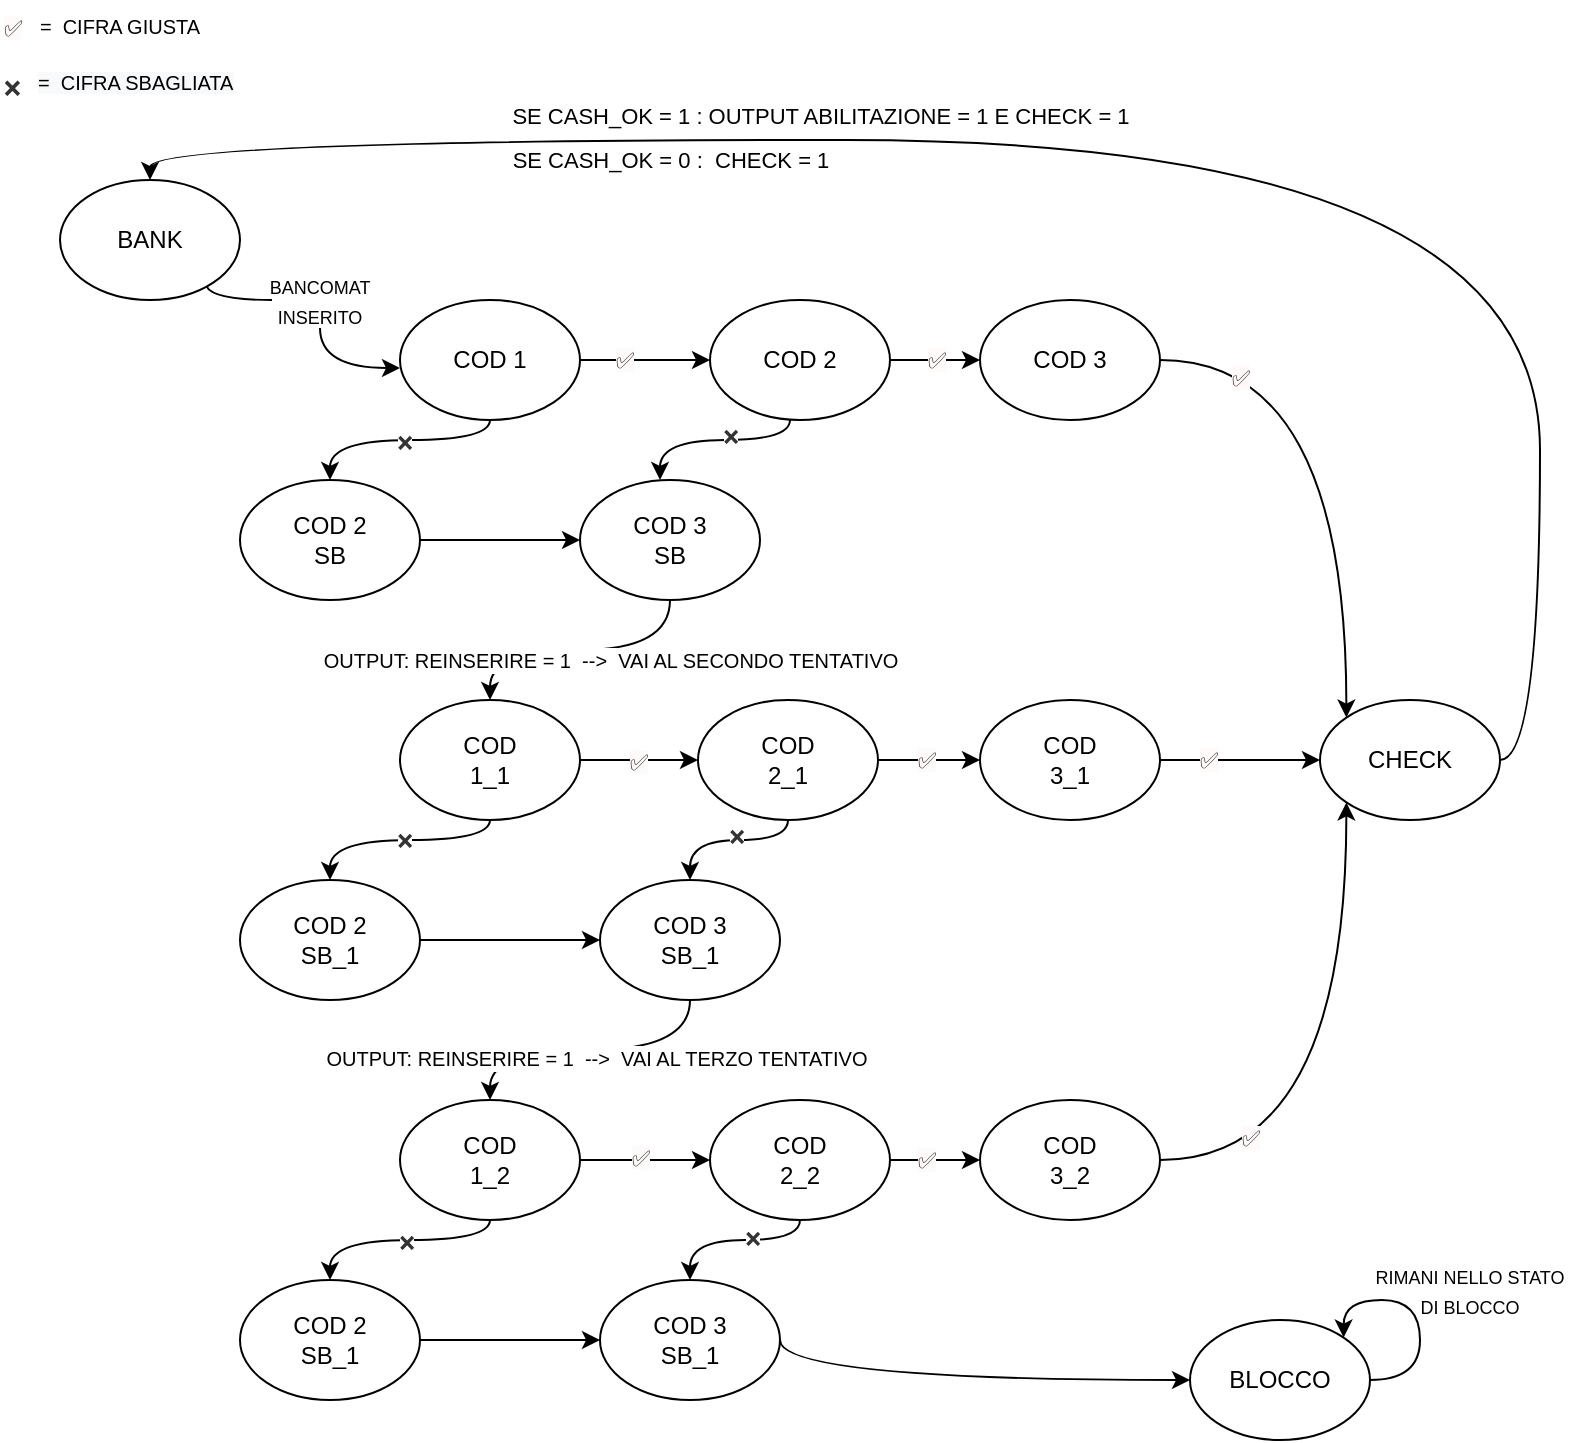 <mxfile version="14.2.6" type="device"><diagram id="0yZ-YUZgpK750cYROvgf" name="Page-1"><mxGraphModel dx="843" dy="612" grid="1" gridSize="10" guides="1" tooltips="1" connect="1" arrows="1" fold="1" page="1" pageScale="1" pageWidth="827" pageHeight="1169" math="0" shadow="0"><root><mxCell id="0"/><mxCell id="1" parent="0"/><mxCell id="kbid3-hmDvdeiAn9Rzj1-41" style="edgeStyle=orthogonalEdgeStyle;rounded=0;orthogonalLoop=1;jettySize=auto;html=1;entryX=0;entryY=0.5;entryDx=0;entryDy=0;curved=1;exitX=0.5;exitY=1;exitDx=0;exitDy=0;" parent="1" edge="1"><mxGeometry relative="1" as="geometry"><mxPoint x="180" y="174" as="sourcePoint"/><mxPoint x="220" y="194" as="targetPoint"/><Array as="points"><mxPoint x="180" y="194"/></Array></mxGeometry></mxCell><mxCell id="kbid3-hmDvdeiAn9Rzj1-95" style="edgeStyle=orthogonalEdgeStyle;curved=1;rounded=0;orthogonalLoop=1;jettySize=auto;html=1;exitX=1;exitY=1;exitDx=0;exitDy=0;entryX=0;entryY=0.5;entryDx=0;entryDy=0;startArrow=none;startFill=0;endArrow=none;endFill=0;" parent="1" edge="1"><mxGeometry relative="1" as="geometry"><mxPoint x="122.779" y="151.241" as="sourcePoint"/><mxPoint x="156" y="160" as="targetPoint"/><Array as="points"><mxPoint x="123" y="160"/></Array></mxGeometry></mxCell><mxCell id="kbid3-hmDvdeiAn9Rzj1-1" value="" style="ellipse;whiteSpace=wrap;html=1;" parent="1" vertex="1"><mxGeometry x="50" y="100" width="90" height="60" as="geometry"/></mxCell><mxCell id="kbid3-hmDvdeiAn9Rzj1-2" value="BANK" style="text;html=1;strokeColor=none;fillColor=none;align=center;verticalAlign=middle;whiteSpace=wrap;rounded=0;" parent="1" vertex="1"><mxGeometry x="75" y="120" width="40" height="20" as="geometry"/></mxCell><mxCell id="kbid3-hmDvdeiAn9Rzj1-44" style="edgeStyle=orthogonalEdgeStyle;curved=1;rounded=0;orthogonalLoop=1;jettySize=auto;html=1;exitX=1;exitY=0.5;exitDx=0;exitDy=0;entryX=0;entryY=0.5;entryDx=0;entryDy=0;" parent="1" source="kbid3-hmDvdeiAn9Rzj1-3" target="kbid3-hmDvdeiAn9Rzj1-5" edge="1"><mxGeometry relative="1" as="geometry"/></mxCell><mxCell id="AAlLzjHDT6UEufCtzLqD-7" value="&lt;span style=&quot;color: rgb(51, 51, 51); font-family: &amp;quot;apple color emoji&amp;quot;, &amp;quot;noto color emoji&amp;quot;, &amp;quot;segoe ui emoji&amp;quot;; font-size: 11px; background-color: rgb(255, 250, 250);&quot;&gt;✅&lt;/span&gt;" style="edgeLabel;html=1;align=center;verticalAlign=middle;resizable=0;points=[];fontSize=11;" parent="kbid3-hmDvdeiAn9Rzj1-44" vertex="1" connectable="0"><mxGeometry x="-0.318" relative="1" as="geometry"><mxPoint as="offset"/></mxGeometry></mxCell><mxCell id="kbid3-hmDvdeiAn9Rzj1-59" style="edgeStyle=orthogonalEdgeStyle;curved=1;rounded=0;orthogonalLoop=1;jettySize=auto;html=1;exitX=0.5;exitY=1;exitDx=0;exitDy=0;entryX=0.5;entryY=0;entryDx=0;entryDy=0;" parent="1" edge="1"><mxGeometry relative="1" as="geometry"><mxPoint x="265" y="220" as="sourcePoint"/><mxPoint x="185" y="250" as="targetPoint"/><Array as="points"><mxPoint x="265" y="230"/><mxPoint x="185" y="230"/></Array></mxGeometry></mxCell><mxCell id="kbid3-hmDvdeiAn9Rzj1-97" value="&lt;span style=&quot;color: rgb(51 , 51 , 51) ; font-family: &amp;#34;apple color emoji&amp;#34; , &amp;#34;noto color emoji&amp;#34; , &amp;#34;segoe ui emoji&amp;#34;&quot;&gt;&lt;font style=&quot;font-size: 10px&quot;&gt;❌&lt;/font&gt;&lt;/span&gt;" style="edgeLabel;html=1;align=center;verticalAlign=middle;resizable=0;points=[];" parent="kbid3-hmDvdeiAn9Rzj1-59" vertex="1" connectable="0"><mxGeometry x="-0.036" y="1" relative="1" as="geometry"><mxPoint as="offset"/></mxGeometry></mxCell><mxCell id="kbid3-hmDvdeiAn9Rzj1-3" value="" style="ellipse;whiteSpace=wrap;html=1;" parent="1" vertex="1"><mxGeometry x="220" y="160" width="90" height="60" as="geometry"/></mxCell><mxCell id="kbid3-hmDvdeiAn9Rzj1-4" value="COD 1" style="text;html=1;strokeColor=none;fillColor=none;align=center;verticalAlign=middle;whiteSpace=wrap;rounded=0;" parent="1" vertex="1"><mxGeometry x="245" y="180" width="40" height="20" as="geometry"/></mxCell><mxCell id="kbid3-hmDvdeiAn9Rzj1-45" style="edgeStyle=orthogonalEdgeStyle;curved=1;rounded=0;orthogonalLoop=1;jettySize=auto;html=1;entryX=0;entryY=0.5;entryDx=0;entryDy=0;" parent="1" source="kbid3-hmDvdeiAn9Rzj1-5" target="kbid3-hmDvdeiAn9Rzj1-7" edge="1"><mxGeometry relative="1" as="geometry"/></mxCell><mxCell id="AAlLzjHDT6UEufCtzLqD-8" value="&lt;span style=&quot;color: rgb(51 , 51 , 51) ; font-family: &amp;#34;apple color emoji&amp;#34; , &amp;#34;noto color emoji&amp;#34; , &amp;#34;segoe ui emoji&amp;#34; ; background-color: rgb(255 , 250 , 250)&quot;&gt;&lt;font style=&quot;font-size: 11px&quot;&gt;✅&lt;/font&gt;&lt;/span&gt;" style="edgeLabel;html=1;align=center;verticalAlign=middle;resizable=0;points=[];fontSize=11;" parent="kbid3-hmDvdeiAn9Rzj1-45" vertex="1" connectable="0"><mxGeometry x="0.022" relative="1" as="geometry"><mxPoint as="offset"/></mxGeometry></mxCell><mxCell id="AAlLzjHDT6UEufCtzLqD-11" style="edgeStyle=orthogonalEdgeStyle;rounded=0;orthogonalLoop=1;jettySize=auto;html=1;exitX=0.5;exitY=1;exitDx=0;exitDy=0;fontSize=11;curved=1;" parent="1" edge="1"><mxGeometry relative="1" as="geometry"><mxPoint x="415" y="220" as="sourcePoint"/><mxPoint x="350" y="250" as="targetPoint"/><Array as="points"><mxPoint x="415" y="230"/><mxPoint x="350" y="230"/></Array></mxGeometry></mxCell><mxCell id="AAlLzjHDT6UEufCtzLqD-12" value="&lt;span style=&quot;color: rgba(0 , 0 , 0 , 0) ; font-family: monospace ; font-size: 0px ; background-color: rgb(248 , 249 , 250)&quot;&gt;%3CmxGraphModel%3E%3Croot%3E%3CmxCell%20id%3D%220%22%2F%3E%3CmxCell%20id%3D%221%22%20parent%3D%220%22%2F%3E%3CmxCell%20id%3D%222%22%20value%3D%22%26lt%3Bspan%20style%3D%26quot%3Bcolor%3A%20rgb(51%20%2C%2051%20%2C%2051)%20%3B%20font-family%3A%20%26amp%3B%2334%3Bapple%20color%20emoji%26amp%3B%2334%3B%20%2C%20%26amp%3B%2334%3Bnoto%20color%20emoji%26amp%3B%2334%3B%20%2C%20%26amp%3B%2334%3Bsegoe%20ui%20emoji%26amp%3B%2334%3B%26quot%3B%26gt%3B%26lt%3Bfont%20style%3D%26quot%3Bfont-size%3A%2011px%26quot%3B%26gt%3B%E2%9D%8C%26lt%3B%2Ffont%26gt%3B%26lt%3B%2Fspan%26gt%3B%22%20style%3D%22edgeLabel%3Bhtml%3D1%3Balign%3Dcenter%3BverticalAlign%3Dmiddle%3Bresizable%3D0%3Bpoints%3D%5B%5D%3B%22%20vertex%3D%221%22%20connectable%3D%220%22%20parent%3D%221%22%3E%3CmxGeometry%20x%3D%22413.999%22%20y%3D%22250.0%22%20as%3D%22geometry%22%2F%3E%3C%2FmxCell%3E%3C%2Froot%3E%3C%2FmxGraphModel%3E&lt;/span&gt;" style="edgeLabel;html=1;align=center;verticalAlign=middle;resizable=0;points=[];fontSize=11;" parent="AAlLzjHDT6UEufCtzLqD-11" vertex="1" connectable="0"><mxGeometry x="0.038" relative="1" as="geometry"><mxPoint as="offset"/></mxGeometry></mxCell><mxCell id="AAlLzjHDT6UEufCtzLqD-13" value="&lt;span style=&quot;color: rgb(51 , 51 , 51) ; font-family: &amp;#34;apple color emoji&amp;#34; , &amp;#34;noto color emoji&amp;#34; , &amp;#34;segoe ui emoji&amp;#34;&quot;&gt;&lt;font style=&quot;font-size: 10px&quot;&gt;❌&lt;/font&gt;&lt;/span&gt;" style="edgeLabel;html=1;align=center;verticalAlign=middle;resizable=0;points=[];fontSize=11;" parent="AAlLzjHDT6UEufCtzLqD-11" vertex="1" connectable="0"><mxGeometry x="-0.154" y="-2" relative="1" as="geometry"><mxPoint as="offset"/></mxGeometry></mxCell><mxCell id="kbid3-hmDvdeiAn9Rzj1-5" value="" style="ellipse;whiteSpace=wrap;html=1;" parent="1" vertex="1"><mxGeometry x="375" y="160" width="90" height="60" as="geometry"/></mxCell><mxCell id="kbid3-hmDvdeiAn9Rzj1-6" value="COD 2" style="text;html=1;strokeColor=none;fillColor=none;align=center;verticalAlign=middle;whiteSpace=wrap;rounded=0;" parent="1" vertex="1"><mxGeometry x="400" y="180" width="40" height="20" as="geometry"/></mxCell><mxCell id="kbid3-hmDvdeiAn9Rzj1-46" style="edgeStyle=orthogonalEdgeStyle;curved=1;rounded=0;orthogonalLoop=1;jettySize=auto;html=1;exitX=1;exitY=0.5;exitDx=0;exitDy=0;entryX=0;entryY=0;entryDx=0;entryDy=0;" parent="1" source="kbid3-hmDvdeiAn9Rzj1-7" target="kbid3-hmDvdeiAn9Rzj1-23" edge="1"><mxGeometry relative="1" as="geometry"/></mxCell><mxCell id="YafbedvJk_3AV-2E7vGL-15" value="&lt;span style=&quot;color: rgb(51 , 51 , 51) ; font-family: &amp;#34;apple color emoji&amp;#34; , &amp;#34;noto color emoji&amp;#34; , &amp;#34;segoe ui emoji&amp;#34; ; background-color: rgb(255 , 250 , 250)&quot;&gt;✅&lt;/span&gt;" style="edgeLabel;html=1;align=center;verticalAlign=middle;resizable=0;points=[];" vertex="1" connectable="0" parent="kbid3-hmDvdeiAn9Rzj1-46"><mxGeometry x="-0.71" y="-9" relative="1" as="geometry"><mxPoint as="offset"/></mxGeometry></mxCell><mxCell id="kbid3-hmDvdeiAn9Rzj1-7" value="" style="ellipse;whiteSpace=wrap;html=1;" parent="1" vertex="1"><mxGeometry x="510" y="160" width="90" height="60" as="geometry"/></mxCell><mxCell id="kbid3-hmDvdeiAn9Rzj1-8" value="COD 3" style="text;html=1;strokeColor=none;fillColor=none;align=center;verticalAlign=middle;whiteSpace=wrap;rounded=0;" parent="1" vertex="1"><mxGeometry x="535" y="180" width="40" height="20" as="geometry"/></mxCell><mxCell id="kbid3-hmDvdeiAn9Rzj1-56" style="edgeStyle=orthogonalEdgeStyle;curved=1;rounded=0;orthogonalLoop=1;jettySize=auto;html=1;exitX=1;exitY=0.5;exitDx=0;exitDy=0;" parent="1" source="kbid3-hmDvdeiAn9Rzj1-9" target="kbid3-hmDvdeiAn9Rzj1-15" edge="1"><mxGeometry relative="1" as="geometry"><Array as="points"><mxPoint x="230" y="280"/></Array></mxGeometry></mxCell><mxCell id="kbid3-hmDvdeiAn9Rzj1-9" value="" style="ellipse;whiteSpace=wrap;html=1;" parent="1" vertex="1"><mxGeometry x="140" y="250" width="90" height="60" as="geometry"/></mxCell><mxCell id="kbid3-hmDvdeiAn9Rzj1-10" value="COD 2 SB" style="text;html=1;strokeColor=none;fillColor=none;align=center;verticalAlign=middle;whiteSpace=wrap;rounded=0;" parent="1" vertex="1"><mxGeometry x="165" y="270" width="40" height="20" as="geometry"/></mxCell><mxCell id="kbid3-hmDvdeiAn9Rzj1-58" style="edgeStyle=orthogonalEdgeStyle;curved=1;rounded=0;orthogonalLoop=1;jettySize=auto;html=1;exitX=0.5;exitY=1;exitDx=0;exitDy=0;entryX=0.5;entryY=0;entryDx=0;entryDy=0;" parent="1" source="kbid3-hmDvdeiAn9Rzj1-15" target="kbid3-hmDvdeiAn9Rzj1-17" edge="1"><mxGeometry relative="1" as="geometry"/></mxCell><mxCell id="kbid3-hmDvdeiAn9Rzj1-98" value="&lt;font style=&quot;font-size: 10px&quot;&gt;&lt;font style=&quot;font-size: 10px&quot;&gt;OUTPUT: REINSERIRE = 1 &amp;nbsp;--&amp;gt; &lt;/font&gt;&lt;font style=&quot;font-size: 10px&quot;&gt;&amp;nbsp;VAI AL SECONDO TENTATIVO&lt;/font&gt;&lt;/font&gt;" style="edgeLabel;html=1;align=center;verticalAlign=middle;resizable=0;points=[];" parent="kbid3-hmDvdeiAn9Rzj1-58" vertex="1" connectable="0"><mxGeometry x="-0.209" y="-1" relative="1" as="geometry"><mxPoint y="6" as="offset"/></mxGeometry></mxCell><mxCell id="kbid3-hmDvdeiAn9Rzj1-15" value="" style="ellipse;whiteSpace=wrap;html=1;" parent="1" vertex="1"><mxGeometry x="310" y="250" width="90" height="60" as="geometry"/></mxCell><mxCell id="kbid3-hmDvdeiAn9Rzj1-16" value="COD 3 SB" style="text;html=1;strokeColor=none;fillColor=none;align=center;verticalAlign=middle;whiteSpace=wrap;rounded=0;" parent="1" vertex="1"><mxGeometry x="335" y="270" width="40" height="20" as="geometry"/></mxCell><mxCell id="kbid3-hmDvdeiAn9Rzj1-60" style="edgeStyle=orthogonalEdgeStyle;curved=1;rounded=0;orthogonalLoop=1;jettySize=auto;html=1;exitX=1;exitY=0.5;exitDx=0;exitDy=0;entryX=0;entryY=0.5;entryDx=0;entryDy=0;" parent="1" source="kbid3-hmDvdeiAn9Rzj1-17" target="kbid3-hmDvdeiAn9Rzj1-19" edge="1"><mxGeometry relative="1" as="geometry"/></mxCell><mxCell id="AAlLzjHDT6UEufCtzLqD-14" value="&lt;span style=&quot;color: rgb(51 , 51 , 51) ; font-family: &amp;#34;apple color emoji&amp;#34; , &amp;#34;noto color emoji&amp;#34; , &amp;#34;segoe ui emoji&amp;#34; ; background-color: rgb(255 , 250 , 250)&quot;&gt;✅&lt;/span&gt;" style="edgeLabel;html=1;align=center;verticalAlign=middle;resizable=0;points=[];fontSize=11;" parent="kbid3-hmDvdeiAn9Rzj1-60" vertex="1" connectable="0"><mxGeometry x="0.052" y="-1" relative="1" as="geometry"><mxPoint x="-2" as="offset"/></mxGeometry></mxCell><mxCell id="kbid3-hmDvdeiAn9Rzj1-63" style="edgeStyle=orthogonalEdgeStyle;curved=1;rounded=0;orthogonalLoop=1;jettySize=auto;html=1;exitX=0.5;exitY=1;exitDx=0;exitDy=0;" parent="1" source="kbid3-hmDvdeiAn9Rzj1-17" target="kbid3-hmDvdeiAn9Rzj1-25" edge="1"><mxGeometry relative="1" as="geometry"><Array as="points"><mxPoint x="265" y="430"/><mxPoint x="185" y="430"/></Array></mxGeometry></mxCell><mxCell id="AAlLzjHDT6UEufCtzLqD-20" value="&lt;span style=&quot;color: rgba(0 , 0 , 0 , 0) ; font-family: monospace ; font-size: 0px ; background-color: rgb(248 , 249 , 250)&quot;&gt;%3CmxGraphModel%3E%3Croot%3E%3CmxCell%20id%3D%220%22%2F%3E%3CmxCell%20id%3D%221%22%20parent%3D%220%22%2F%3E%3CmxCell%20id%3D%222%22%20value%3D%22%26lt%3Bspan%20style%3D%26quot%3Bcolor%3A%20rgb(51%20%2C%2051%20%2C%2051)%20%3B%20font-family%3A%20%26amp%3B%2334%3Bapple%20color%20emoji%26amp%3B%2334%3B%20%2C%20%26amp%3B%2334%3Bnoto%20color%20emoji%26amp%3B%2334%3B%20%2C%20%26amp%3B%2334%3Bsegoe%20ui%20emoji%26amp%3B%2334%3B%26quot%3B%26gt%3B%26lt%3Bfont%20style%3D%26quot%3Bfont-size%3A%2011px%26quot%3B%26gt%3B%E2%9D%8C%26lt%3B%2Ffont%26gt%3B%26lt%3B%2Fspan%26gt%3B%22%20style%3D%22edgeLabel%3Bhtml%3D1%3Balign%3Dcenter%3BverticalAlign%3Dmiddle%3Bresizable%3D0%3Bpoints%3D%5B%5D%3B%22%20vertex%3D%221%22%20connectable%3D%220%22%20parent%3D%221%22%3E%3CmxGeometry%20x%3D%22222.177%22%20y%3D%22231.059%22%20as%3D%22geometry%22%2F%3E%3C%2FmxCell%3E%3C%2Froot%3E%3C%2FmxGraphModel%3E&lt;/span&gt;" style="edgeLabel;html=1;align=center;verticalAlign=middle;resizable=0;points=[];fontSize=11;" parent="kbid3-hmDvdeiAn9Rzj1-63" vertex="1" connectable="0"><mxGeometry x="0.09" y="-3" relative="1" as="geometry"><mxPoint as="offset"/></mxGeometry></mxCell><mxCell id="AAlLzjHDT6UEufCtzLqD-21" value="&lt;span style=&quot;color: rgb(51 , 51 , 51) ; font-family: &amp;#34;apple color emoji&amp;#34; , &amp;#34;noto color emoji&amp;#34; , &amp;#34;segoe ui emoji&amp;#34;&quot;&gt;&lt;font style=&quot;font-size: 10px&quot;&gt;❌&lt;/font&gt;&lt;/span&gt;" style="edgeLabel;html=1;align=center;verticalAlign=middle;resizable=0;points=[];fontSize=11;" parent="kbid3-hmDvdeiAn9Rzj1-63" vertex="1" connectable="0"><mxGeometry x="-0.038" relative="1" as="geometry"><mxPoint as="offset"/></mxGeometry></mxCell><mxCell id="kbid3-hmDvdeiAn9Rzj1-17" value="" style="ellipse;whiteSpace=wrap;html=1;" parent="1" vertex="1"><mxGeometry x="220" y="360" width="90" height="60" as="geometry"/></mxCell><mxCell id="kbid3-hmDvdeiAn9Rzj1-18" value="COD 1_1" style="text;html=1;strokeColor=none;fillColor=none;align=center;verticalAlign=middle;whiteSpace=wrap;rounded=0;" parent="1" vertex="1"><mxGeometry x="245" y="380" width="40" height="20" as="geometry"/></mxCell><mxCell id="kbid3-hmDvdeiAn9Rzj1-61" style="edgeStyle=orthogonalEdgeStyle;curved=1;rounded=0;orthogonalLoop=1;jettySize=auto;html=1;exitX=1;exitY=0.5;exitDx=0;exitDy=0;entryX=0;entryY=0.5;entryDx=0;entryDy=0;" parent="1" source="kbid3-hmDvdeiAn9Rzj1-19" target="kbid3-hmDvdeiAn9Rzj1-21" edge="1"><mxGeometry relative="1" as="geometry"/></mxCell><mxCell id="AAlLzjHDT6UEufCtzLqD-15" value="&lt;span style=&quot;color: rgb(51 , 51 , 51) ; font-family: &amp;#34;apple color emoji&amp;#34; , &amp;#34;noto color emoji&amp;#34; , &amp;#34;segoe ui emoji&amp;#34; ; background-color: rgb(255 , 250 , 250)&quot;&gt;✅&lt;/span&gt;" style="edgeLabel;html=1;align=center;verticalAlign=middle;resizable=0;points=[];fontSize=11;" parent="kbid3-hmDvdeiAn9Rzj1-61" vertex="1" connectable="0"><mxGeometry x="-0.055" y="-3" relative="1" as="geometry"><mxPoint y="-3" as="offset"/></mxGeometry></mxCell><mxCell id="kbid3-hmDvdeiAn9Rzj1-65" style="edgeStyle=orthogonalEdgeStyle;curved=1;rounded=0;orthogonalLoop=1;jettySize=auto;html=1;exitX=0.5;exitY=1;exitDx=0;exitDy=0;" parent="1" source="kbid3-hmDvdeiAn9Rzj1-19" target="kbid3-hmDvdeiAn9Rzj1-27" edge="1"><mxGeometry relative="1" as="geometry"><Array as="points"><mxPoint x="414" y="430"/><mxPoint x="365" y="430"/></Array></mxGeometry></mxCell><mxCell id="AAlLzjHDT6UEufCtzLqD-22" value="&lt;span style=&quot;color: rgb(51 , 51 , 51) ; font-family: &amp;#34;apple color emoji&amp;#34; , &amp;#34;noto color emoji&amp;#34; , &amp;#34;segoe ui emoji&amp;#34;&quot;&gt;&lt;font style=&quot;font-size: 10px&quot;&gt;❌&lt;/font&gt;&lt;/span&gt;" style="edgeLabel;html=1;align=center;verticalAlign=middle;resizable=0;points=[];fontSize=11;" parent="kbid3-hmDvdeiAn9Rzj1-65" vertex="1" connectable="0"><mxGeometry x="-0.074" y="-2" relative="1" as="geometry"><mxPoint as="offset"/></mxGeometry></mxCell><mxCell id="kbid3-hmDvdeiAn9Rzj1-19" value="" style="ellipse;whiteSpace=wrap;html=1;" parent="1" vertex="1"><mxGeometry x="369" y="360" width="90" height="60" as="geometry"/></mxCell><mxCell id="kbid3-hmDvdeiAn9Rzj1-20" value="COD 2_1" style="text;html=1;strokeColor=none;fillColor=none;align=center;verticalAlign=middle;whiteSpace=wrap;rounded=0;" parent="1" vertex="1"><mxGeometry x="394" y="380" width="40" height="20" as="geometry"/></mxCell><mxCell id="kbid3-hmDvdeiAn9Rzj1-62" style="edgeStyle=orthogonalEdgeStyle;curved=1;rounded=0;orthogonalLoop=1;jettySize=auto;html=1;exitX=1;exitY=0.5;exitDx=0;exitDy=0;entryX=0;entryY=0.5;entryDx=0;entryDy=0;" parent="1" source="kbid3-hmDvdeiAn9Rzj1-21" target="kbid3-hmDvdeiAn9Rzj1-23" edge="1"><mxGeometry relative="1" as="geometry"/></mxCell><mxCell id="YafbedvJk_3AV-2E7vGL-16" value="&lt;span style=&quot;color: rgb(51 , 51 , 51) ; font-family: &amp;#34;apple color emoji&amp;#34; , &amp;#34;noto color emoji&amp;#34; , &amp;#34;segoe ui emoji&amp;#34; ; background-color: rgb(255 , 250 , 250)&quot;&gt;✅&lt;/span&gt;" style="edgeLabel;html=1;align=center;verticalAlign=middle;resizable=0;points=[];" vertex="1" connectable="0" parent="kbid3-hmDvdeiAn9Rzj1-62"><mxGeometry x="-0.492" y="3" relative="1" as="geometry"><mxPoint x="3" y="3" as="offset"/></mxGeometry></mxCell><mxCell id="kbid3-hmDvdeiAn9Rzj1-21" value="" style="ellipse;whiteSpace=wrap;html=1;" parent="1" vertex="1"><mxGeometry x="510" y="360" width="90" height="60" as="geometry"/></mxCell><mxCell id="kbid3-hmDvdeiAn9Rzj1-22" value="COD 3_1" style="text;html=1;strokeColor=none;fillColor=none;align=center;verticalAlign=middle;whiteSpace=wrap;rounded=0;" parent="1" vertex="1"><mxGeometry x="535" y="380" width="40" height="20" as="geometry"/></mxCell><mxCell id="kbid3-hmDvdeiAn9Rzj1-77" style="edgeStyle=orthogonalEdgeStyle;rounded=0;orthogonalLoop=1;jettySize=auto;html=1;exitX=1;exitY=0.5;exitDx=0;exitDy=0;entryX=0.5;entryY=0;entryDx=0;entryDy=0;startArrow=none;startFill=0;curved=1;" parent="1" source="kbid3-hmDvdeiAn9Rzj1-23" target="kbid3-hmDvdeiAn9Rzj1-1" edge="1"><mxGeometry relative="1" as="geometry"/></mxCell><mxCell id="kbid3-hmDvdeiAn9Rzj1-23" value="" style="ellipse;whiteSpace=wrap;html=1;" parent="1" vertex="1"><mxGeometry x="680" y="360" width="90" height="60" as="geometry"/></mxCell><mxCell id="kbid3-hmDvdeiAn9Rzj1-24" value="CHECK" style="text;html=1;strokeColor=none;fillColor=none;align=center;verticalAlign=middle;whiteSpace=wrap;rounded=0;" parent="1" vertex="1"><mxGeometry x="705" y="380" width="40" height="20" as="geometry"/></mxCell><mxCell id="kbid3-hmDvdeiAn9Rzj1-64" value="" style="edgeStyle=orthogonalEdgeStyle;curved=1;rounded=0;orthogonalLoop=1;jettySize=auto;html=1;exitX=1;exitY=0.5;exitDx=0;exitDy=0;entryX=0;entryY=0.5;entryDx=0;entryDy=0;" parent="1" source="kbid3-hmDvdeiAn9Rzj1-25" target="kbid3-hmDvdeiAn9Rzj1-27" edge="1"><mxGeometry relative="1" as="geometry"/></mxCell><mxCell id="kbid3-hmDvdeiAn9Rzj1-25" value="" style="ellipse;whiteSpace=wrap;html=1;" parent="1" vertex="1"><mxGeometry x="140" y="450" width="90" height="60" as="geometry"/></mxCell><mxCell id="kbid3-hmDvdeiAn9Rzj1-26" value="COD 2 SB_1" style="text;html=1;strokeColor=none;fillColor=none;align=center;verticalAlign=middle;whiteSpace=wrap;rounded=0;" parent="1" vertex="1"><mxGeometry x="165" y="470" width="40" height="20" as="geometry"/></mxCell><mxCell id="kbid3-hmDvdeiAn9Rzj1-66" style="edgeStyle=orthogonalEdgeStyle;curved=1;rounded=0;orthogonalLoop=1;jettySize=auto;html=1;exitX=0.5;exitY=1;exitDx=0;exitDy=0;entryX=0.5;entryY=0;entryDx=0;entryDy=0;" parent="1" source="kbid3-hmDvdeiAn9Rzj1-27" target="kbid3-hmDvdeiAn9Rzj1-29" edge="1"><mxGeometry relative="1" as="geometry"/></mxCell><mxCell id="AAlLzjHDT6UEufCtzLqD-5" value="&lt;font style=&quot;font-size: 10px&quot;&gt;&lt;font style=&quot;font-size: 10px&quot;&gt;OUTPUT: REINSERIRE = 1 &amp;nbsp;--&amp;gt;&amp;nbsp;&lt;/font&gt;&lt;font style=&quot;font-size: 10px&quot;&gt;&amp;nbsp;VAI AL TERZO TENTATIVO&lt;/font&gt;&lt;/font&gt;" style="edgeLabel;html=1;align=center;verticalAlign=middle;resizable=0;points=[];" parent="kbid3-hmDvdeiAn9Rzj1-66" vertex="1" connectable="0"><mxGeometry x="-0.036" y="-1" relative="1" as="geometry"><mxPoint y="5" as="offset"/></mxGeometry></mxCell><mxCell id="kbid3-hmDvdeiAn9Rzj1-27" value="" style="ellipse;whiteSpace=wrap;html=1;" parent="1" vertex="1"><mxGeometry x="320" y="450" width="90" height="60" as="geometry"/></mxCell><mxCell id="kbid3-hmDvdeiAn9Rzj1-28" value="COD 3 SB_1" style="text;html=1;strokeColor=none;fillColor=none;align=center;verticalAlign=middle;whiteSpace=wrap;rounded=0;" parent="1" vertex="1"><mxGeometry x="345" y="470" width="40" height="20" as="geometry"/></mxCell><mxCell id="kbid3-hmDvdeiAn9Rzj1-67" style="edgeStyle=orthogonalEdgeStyle;curved=1;rounded=0;orthogonalLoop=1;jettySize=auto;html=1;exitX=1;exitY=0.5;exitDx=0;exitDy=0;entryX=0;entryY=0.5;entryDx=0;entryDy=0;" parent="1" source="kbid3-hmDvdeiAn9Rzj1-29" target="kbid3-hmDvdeiAn9Rzj1-31" edge="1"><mxGeometry relative="1" as="geometry"/></mxCell><mxCell id="AAlLzjHDT6UEufCtzLqD-17" value="&lt;span style=&quot;color: rgb(51 , 51 , 51) ; font-family: &amp;#34;apple color emoji&amp;#34; , &amp;#34;noto color emoji&amp;#34; , &amp;#34;segoe ui emoji&amp;#34; ; background-color: rgb(255 , 250 , 250)&quot;&gt;✅&lt;/span&gt;" style="edgeLabel;html=1;align=center;verticalAlign=middle;resizable=0;points=[];fontSize=11;" parent="kbid3-hmDvdeiAn9Rzj1-67" vertex="1" connectable="0"><mxGeometry x="-0.099" y="2" relative="1" as="geometry"><mxPoint y="1" as="offset"/></mxGeometry></mxCell><mxCell id="kbid3-hmDvdeiAn9Rzj1-71" style="edgeStyle=orthogonalEdgeStyle;curved=1;rounded=0;orthogonalLoop=1;jettySize=auto;html=1;exitX=0.5;exitY=1;exitDx=0;exitDy=0;" parent="1" source="kbid3-hmDvdeiAn9Rzj1-29" target="kbid3-hmDvdeiAn9Rzj1-35" edge="1"><mxGeometry relative="1" as="geometry"><Array as="points"><mxPoint x="265" y="630"/><mxPoint x="185" y="630"/></Array></mxGeometry></mxCell><mxCell id="AAlLzjHDT6UEufCtzLqD-23" value="&lt;span style=&quot;color: rgb(51 , 51 , 51) ; font-family: &amp;#34;apple color emoji&amp;#34; , &amp;#34;noto color emoji&amp;#34; , &amp;#34;segoe ui emoji&amp;#34;&quot;&gt;&lt;font style=&quot;font-size: 10px&quot;&gt;❌&lt;/font&gt;&lt;/span&gt;" style="edgeLabel;html=1;align=center;verticalAlign=middle;resizable=0;points=[];fontSize=11;" parent="kbid3-hmDvdeiAn9Rzj1-71" vertex="1" connectable="0"><mxGeometry x="-0.055" y="1" relative="1" as="geometry"><mxPoint as="offset"/></mxGeometry></mxCell><mxCell id="kbid3-hmDvdeiAn9Rzj1-29" value="" style="ellipse;whiteSpace=wrap;html=1;" parent="1" vertex="1"><mxGeometry x="220" y="560" width="90" height="60" as="geometry"/></mxCell><mxCell id="kbid3-hmDvdeiAn9Rzj1-30" value="COD 1_2" style="text;html=1;strokeColor=none;fillColor=none;align=center;verticalAlign=middle;whiteSpace=wrap;rounded=0;" parent="1" vertex="1"><mxGeometry x="245" y="580" width="40" height="20" as="geometry"/></mxCell><mxCell id="kbid3-hmDvdeiAn9Rzj1-69" style="edgeStyle=orthogonalEdgeStyle;curved=1;rounded=0;orthogonalLoop=1;jettySize=auto;html=1;exitX=1;exitY=0.5;exitDx=0;exitDy=0;entryX=0;entryY=0.5;entryDx=0;entryDy=0;" parent="1" source="kbid3-hmDvdeiAn9Rzj1-31" target="kbid3-hmDvdeiAn9Rzj1-33" edge="1"><mxGeometry relative="1" as="geometry"/></mxCell><mxCell id="AAlLzjHDT6UEufCtzLqD-18" value="&lt;span style=&quot;color: rgb(51 , 51 , 51) ; font-family: &amp;#34;apple color emoji&amp;#34; , &amp;#34;noto color emoji&amp;#34; , &amp;#34;segoe ui emoji&amp;#34; ; background-color: rgb(255 , 250 , 250)&quot;&gt;✅&lt;/span&gt;" style="edgeLabel;html=1;align=center;verticalAlign=middle;resizable=0;points=[];fontSize=11;" parent="kbid3-hmDvdeiAn9Rzj1-69" vertex="1" connectable="0"><mxGeometry x="0.067" relative="1" as="geometry"><mxPoint x="-6" as="offset"/></mxGeometry></mxCell><mxCell id="kbid3-hmDvdeiAn9Rzj1-73" style="edgeStyle=orthogonalEdgeStyle;curved=1;rounded=0;orthogonalLoop=1;jettySize=auto;html=1;exitX=0.5;exitY=1;exitDx=0;exitDy=0;entryX=0.5;entryY=0;entryDx=0;entryDy=0;" parent="1" source="kbid3-hmDvdeiAn9Rzj1-31" target="kbid3-hmDvdeiAn9Rzj1-37" edge="1"><mxGeometry relative="1" as="geometry"><Array as="points"><mxPoint x="420" y="630"/><mxPoint x="365" y="630"/></Array></mxGeometry></mxCell><mxCell id="AAlLzjHDT6UEufCtzLqD-24" value="&lt;span style=&quot;color: rgb(51 , 51 , 51) ; font-family: &amp;#34;apple color emoji&amp;#34; , &amp;#34;noto color emoji&amp;#34; , &amp;#34;segoe ui emoji&amp;#34;&quot;&gt;&lt;font style=&quot;font-size: 10px&quot;&gt;❌&lt;/font&gt;&lt;/span&gt;" style="edgeLabel;html=1;align=center;verticalAlign=middle;resizable=0;points=[];fontSize=11;" parent="kbid3-hmDvdeiAn9Rzj1-73" vertex="1" connectable="0"><mxGeometry x="-0.196" y="-1" relative="1" as="geometry"><mxPoint as="offset"/></mxGeometry></mxCell><mxCell id="kbid3-hmDvdeiAn9Rzj1-31" value="" style="ellipse;whiteSpace=wrap;html=1;" parent="1" vertex="1"><mxGeometry x="375" y="560" width="90" height="60" as="geometry"/></mxCell><mxCell id="kbid3-hmDvdeiAn9Rzj1-32" value="COD 2_2" style="text;html=1;strokeColor=none;fillColor=none;align=center;verticalAlign=middle;whiteSpace=wrap;rounded=0;" parent="1" vertex="1"><mxGeometry x="400" y="580" width="40" height="20" as="geometry"/></mxCell><mxCell id="kbid3-hmDvdeiAn9Rzj1-70" style="edgeStyle=orthogonalEdgeStyle;curved=1;rounded=0;orthogonalLoop=1;jettySize=auto;html=1;exitX=1;exitY=0.5;exitDx=0;exitDy=0;entryX=0;entryY=1;entryDx=0;entryDy=0;" parent="1" source="kbid3-hmDvdeiAn9Rzj1-33" target="kbid3-hmDvdeiAn9Rzj1-23" edge="1"><mxGeometry relative="1" as="geometry"/></mxCell><mxCell id="YafbedvJk_3AV-2E7vGL-18" value="&lt;span style=&quot;color: rgb(51 , 51 , 51) ; font-family: &amp;#34;apple color emoji&amp;#34; , &amp;#34;noto color emoji&amp;#34; , &amp;#34;segoe ui emoji&amp;#34; ; background-color: rgb(255 , 250 , 250)&quot;&gt;✅&lt;/span&gt;" style="edgeLabel;html=1;align=center;verticalAlign=middle;resizable=0;points=[];" vertex="1" connectable="0" parent="kbid3-hmDvdeiAn9Rzj1-70"><mxGeometry x="-0.673" y="11" relative="1" as="geometry"><mxPoint as="offset"/></mxGeometry></mxCell><mxCell id="kbid3-hmDvdeiAn9Rzj1-33" value="" style="ellipse;whiteSpace=wrap;html=1;" parent="1" vertex="1"><mxGeometry x="510" y="560" width="90" height="60" as="geometry"/></mxCell><mxCell id="kbid3-hmDvdeiAn9Rzj1-34" value="COD 3_2" style="text;html=1;strokeColor=none;fillColor=none;align=center;verticalAlign=middle;whiteSpace=wrap;rounded=0;" parent="1" vertex="1"><mxGeometry x="535" y="580" width="40" height="20" as="geometry"/></mxCell><mxCell id="kbid3-hmDvdeiAn9Rzj1-72" style="edgeStyle=orthogonalEdgeStyle;curved=1;rounded=0;orthogonalLoop=1;jettySize=auto;html=1;exitX=1;exitY=0.5;exitDx=0;exitDy=0;" parent="1" source="kbid3-hmDvdeiAn9Rzj1-35" target="kbid3-hmDvdeiAn9Rzj1-37" edge="1"><mxGeometry relative="1" as="geometry"/></mxCell><mxCell id="kbid3-hmDvdeiAn9Rzj1-35" value="" style="ellipse;whiteSpace=wrap;html=1;" parent="1" vertex="1"><mxGeometry x="140" y="650" width="90" height="60" as="geometry"/></mxCell><mxCell id="kbid3-hmDvdeiAn9Rzj1-36" value="COD 2 SB_1" style="text;html=1;strokeColor=none;fillColor=none;align=center;verticalAlign=middle;whiteSpace=wrap;rounded=0;" parent="1" vertex="1"><mxGeometry x="165" y="670" width="40" height="20" as="geometry"/></mxCell><mxCell id="kbid3-hmDvdeiAn9Rzj1-74" style="edgeStyle=orthogonalEdgeStyle;curved=1;rounded=0;orthogonalLoop=1;jettySize=auto;html=1;exitX=1;exitY=0.5;exitDx=0;exitDy=0;" parent="1" source="kbid3-hmDvdeiAn9Rzj1-37" target="kbid3-hmDvdeiAn9Rzj1-39" edge="1"><mxGeometry relative="1" as="geometry"><Array as="points"><mxPoint x="410" y="700"/></Array></mxGeometry></mxCell><mxCell id="kbid3-hmDvdeiAn9Rzj1-37" value="" style="ellipse;whiteSpace=wrap;html=1;" parent="1" vertex="1"><mxGeometry x="320" y="650" width="90" height="60" as="geometry"/></mxCell><mxCell id="kbid3-hmDvdeiAn9Rzj1-38" value="COD 3 SB_1" style="text;html=1;strokeColor=none;fillColor=none;align=center;verticalAlign=middle;whiteSpace=wrap;rounded=0;" parent="1" vertex="1"><mxGeometry x="345" y="670" width="40" height="20" as="geometry"/></mxCell><mxCell id="kbid3-hmDvdeiAn9Rzj1-39" value="" style="ellipse;whiteSpace=wrap;html=1;" parent="1" vertex="1"><mxGeometry x="615" y="670" width="90" height="60" as="geometry"/></mxCell><mxCell id="kbid3-hmDvdeiAn9Rzj1-40" value="BLOCCO" style="text;html=1;strokeColor=none;fillColor=none;align=center;verticalAlign=middle;whiteSpace=wrap;rounded=0;" parent="1" vertex="1"><mxGeometry x="640" y="690" width="40" height="20" as="geometry"/></mxCell><mxCell id="kbid3-hmDvdeiAn9Rzj1-76" style="edgeStyle=orthogonalEdgeStyle;curved=1;rounded=0;orthogonalLoop=1;jettySize=auto;html=1;exitX=1;exitY=0.5;exitDx=0;exitDy=0;entryX=1;entryY=0;entryDx=0;entryDy=0;" parent="1" source="kbid3-hmDvdeiAn9Rzj1-39" target="kbid3-hmDvdeiAn9Rzj1-39" edge="1"><mxGeometry relative="1" as="geometry"><Array as="points"><mxPoint x="730" y="700"/><mxPoint x="730" y="660"/><mxPoint x="692" y="660"/></Array></mxGeometry></mxCell><mxCell id="kbid3-hmDvdeiAn9Rzj1-79" value="&lt;font style=&quot;font-size: 9px&quot;&gt;BANCOMAT INSERITO&lt;/font&gt;" style="text;html=1;strokeColor=none;fillColor=none;align=center;verticalAlign=middle;whiteSpace=wrap;rounded=0;" parent="1" vertex="1"><mxGeometry x="160" y="150" width="40" height="20" as="geometry"/></mxCell><mxCell id="YafbedvJk_3AV-2E7vGL-2" value="&lt;font style=&quot;font-size: 9px&quot;&gt;RIMANI NELLO STATO DI BLOCCO&lt;/font&gt;" style="text;html=1;strokeColor=none;fillColor=none;align=center;verticalAlign=middle;whiteSpace=wrap;rounded=0;" vertex="1" parent="1"><mxGeometry x="705" y="640" width="100" height="30" as="geometry"/></mxCell><mxCell id="YafbedvJk_3AV-2E7vGL-5" value="&lt;span style=&quot;color: rgb(51, 51, 51); font-family: &amp;quot;apple color emoji&amp;quot;, &amp;quot;noto color emoji&amp;quot;, &amp;quot;segoe ui emoji&amp;quot;; font-size: 11px; font-style: normal; font-weight: normal; letter-spacing: normal; text-align: center; text-indent: 0px; text-transform: none; word-spacing: 0px; background-color: rgb(255, 250, 250); text-decoration: none; display: inline; float: none;&quot;&gt;✅&lt;/span&gt;" style="text;whiteSpace=wrap;html=1;" vertex="1" parent="1"><mxGeometry x="20" y="10" width="20" height="20" as="geometry"/></mxCell><mxCell id="YafbedvJk_3AV-2E7vGL-6" value="&lt;font style=&quot;font-size: 10px&quot;&gt;= &amp;nbsp;CIFRA GIUSTA&lt;/font&gt;" style="text;html=1;strokeColor=none;fillColor=none;align=center;verticalAlign=middle;whiteSpace=wrap;rounded=0;" vertex="1" parent="1"><mxGeometry x="35" y="13" width="90" height="20" as="geometry"/></mxCell><mxCell id="YafbedvJk_3AV-2E7vGL-9" value="&lt;span style=&quot;color: rgb(51, 51, 51); font-family: &amp;quot;apple color emoji&amp;quot;, &amp;quot;noto color emoji&amp;quot;, &amp;quot;segoe ui emoji&amp;quot;; font-size: 11px; font-style: normal; font-weight: normal; letter-spacing: normal; text-align: center; text-indent: 0px; text-transform: none; word-spacing: 0px; background-color: rgb(255, 255, 255); text-decoration: none; display: inline; float: none;&quot;&gt;❌&lt;/span&gt;" style="text;whiteSpace=wrap;html=1;" vertex="1" parent="1"><mxGeometry x="20" y="40" width="20" height="20" as="geometry"/></mxCell><mxCell id="YafbedvJk_3AV-2E7vGL-10" value="&lt;span style=&quot;color: rgb(0 , 0 , 0) ; font-family: &amp;#34;helvetica&amp;#34; ; font-size: 10px ; font-style: normal ; font-weight: normal ; letter-spacing: normal ; text-align: center ; text-indent: 0px ; text-transform: none ; word-spacing: 0px ; background-color: rgb(248 , 249 , 250) ; text-decoration: none ; display: inline ; float: none&quot;&gt;= &amp;nbsp;CIFRA SBAGLIATA&lt;/span&gt;" style="text;whiteSpace=wrap;html=1;" vertex="1" parent="1"><mxGeometry x="37" y="37" width="110" height="30" as="geometry"/></mxCell><mxCell id="YafbedvJk_3AV-2E7vGL-22" value="&lt;font style=&quot;font-size: 11px&quot;&gt;SE CASH_OK = 1 : OUTPUT ABILITAZIONE = 1 E CHECK = 1&lt;/font&gt;" style="text;html=1;strokeColor=none;fillColor=none;align=center;verticalAlign=middle;whiteSpace=wrap;rounded=0;" vertex="1" parent="1"><mxGeometry x="243" y="58" width="375" height="20" as="geometry"/></mxCell><mxCell id="YafbedvJk_3AV-2E7vGL-23" value="&lt;font style=&quot;font-size: 11px&quot;&gt;SE CASH_OK = 0 : &amp;nbsp;CHECK = 1&lt;/font&gt;" style="text;html=1;strokeColor=none;fillColor=none;align=center;verticalAlign=middle;whiteSpace=wrap;rounded=0;" vertex="1" parent="1"><mxGeometry x="167.5" y="80" width="375" height="20" as="geometry"/></mxCell></root></mxGraphModel></diagram></mxfile>